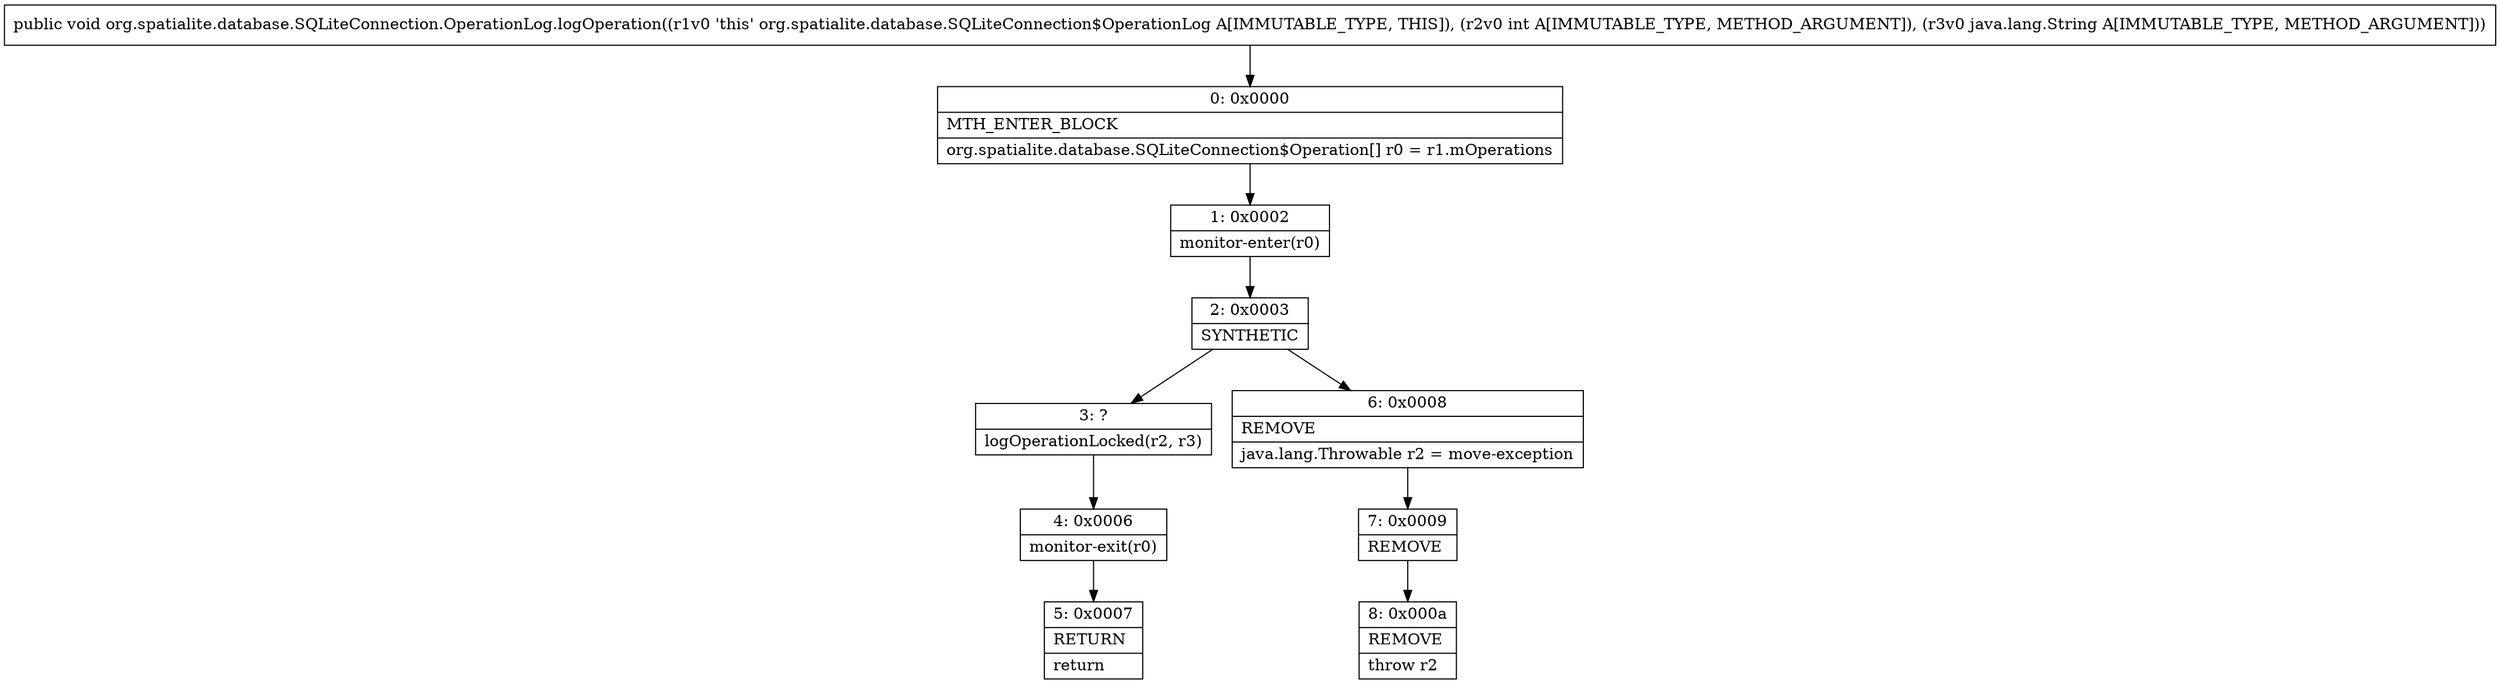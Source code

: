 digraph "CFG fororg.spatialite.database.SQLiteConnection.OperationLog.logOperation(ILjava\/lang\/String;)V" {
Node_0 [shape=record,label="{0\:\ 0x0000|MTH_ENTER_BLOCK\l|org.spatialite.database.SQLiteConnection$Operation[] r0 = r1.mOperations\l}"];
Node_1 [shape=record,label="{1\:\ 0x0002|monitor\-enter(r0)\l}"];
Node_2 [shape=record,label="{2\:\ 0x0003|SYNTHETIC\l}"];
Node_3 [shape=record,label="{3\:\ ?|logOperationLocked(r2, r3)\l}"];
Node_4 [shape=record,label="{4\:\ 0x0006|monitor\-exit(r0)\l}"];
Node_5 [shape=record,label="{5\:\ 0x0007|RETURN\l|return\l}"];
Node_6 [shape=record,label="{6\:\ 0x0008|REMOVE\l|java.lang.Throwable r2 = move\-exception\l}"];
Node_7 [shape=record,label="{7\:\ 0x0009|REMOVE\l}"];
Node_8 [shape=record,label="{8\:\ 0x000a|REMOVE\l|throw r2\l}"];
MethodNode[shape=record,label="{public void org.spatialite.database.SQLiteConnection.OperationLog.logOperation((r1v0 'this' org.spatialite.database.SQLiteConnection$OperationLog A[IMMUTABLE_TYPE, THIS]), (r2v0 int A[IMMUTABLE_TYPE, METHOD_ARGUMENT]), (r3v0 java.lang.String A[IMMUTABLE_TYPE, METHOD_ARGUMENT])) }"];
MethodNode -> Node_0;
Node_0 -> Node_1;
Node_1 -> Node_2;
Node_2 -> Node_3;
Node_2 -> Node_6;
Node_3 -> Node_4;
Node_4 -> Node_5;
Node_6 -> Node_7;
Node_7 -> Node_8;
}

